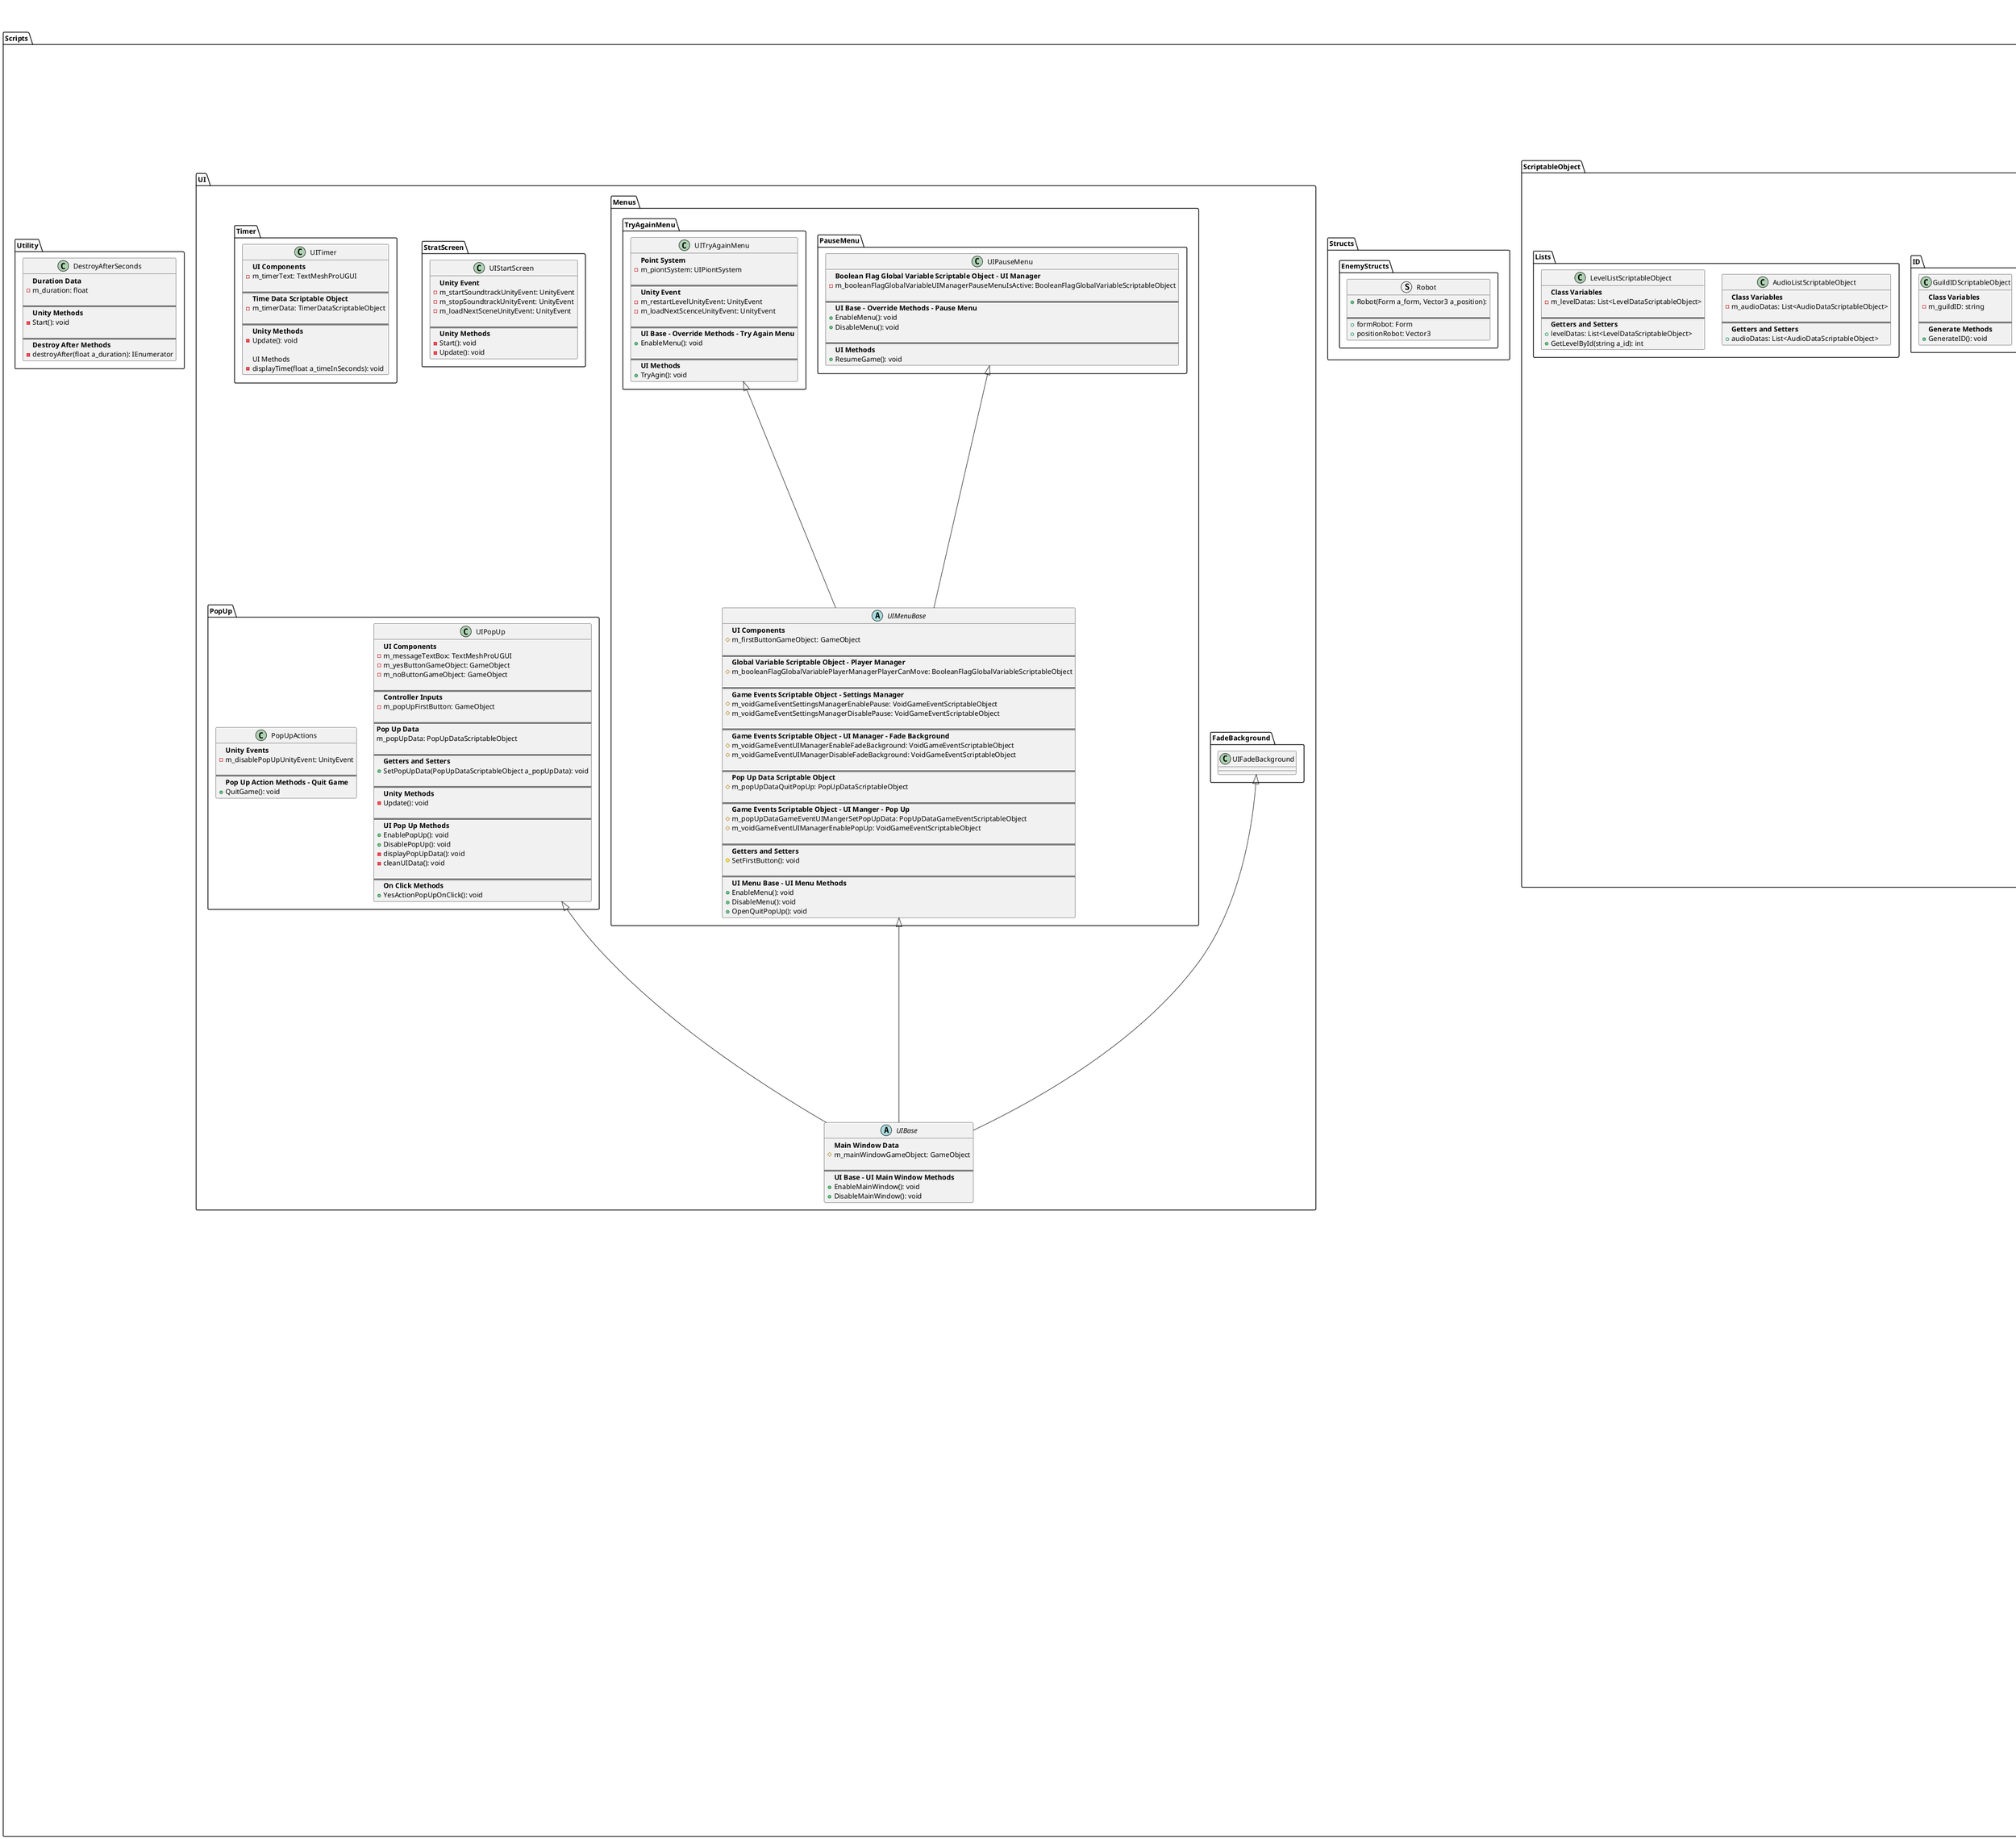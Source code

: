 @startuml Class Diagram Mark 1
title Endobiotic UML Class Digram - Mark 1\n<color:Gray>Monstrous | Endobiotic | 04/1/2023</color>

package Scripts <<Folder>> 
{
    package Animations <<Folder>> 
    {
        abstract Class BaseControllerAnimations 
        {
            <b>Animations Status - Idle
            #m_IDLE_DOWN: string
            #m_IDLE_UP: string
            #m_IDLE_LEFT: string
            #m_IDLE_RIGHT: string
            
            <b>Animations Status - Walk
            #m_WALK_DOWN: string
            #m_WALK_UP: string
            #m_WALK_LEFT: string
            #m_WALK_RIGHT: string
            
            <b>Components
            #m_animator: Animator
           
            <b>Animations
            #m_currentAnimation: string
            #m_LastMoveDir: MoveDirection
            #m_turnThresholdMoveY: float

            ===
            <b>Getters and Setters
            +Animator: Animator 

            ===
            <b>Mini Animation Manager
            #ChangeAnimationState(string a_newAnimation): void
            ===
            <b>Animations Methods
            +CallMovementAnimation(Vector2 a_movement): void
            -idleAnimation(): void
            -moveAnimations(Vector2 a_movement): void
        }
    } 

    package Character <<Folder>> 
    {
        CharacterDeathController <|-- BaseControllerAnimations
        PlayerControllerAnimations <|-- BaseControllerAnimations

        class CharacterDeathController 
        {
            <b>Player Death animation
            -m_DEATH

            ====
            <b>Unity Methods
            +Start: void
            
            ====
            <b>Death Animations
            +Die: void

        }

        class CharacterFormsController 
        {
            <b>Player Forms (Game Objects)
            -m_formObjects: List<GameObject>

            ===
            <b>Components
            +m_controllerAnimations: BaseControllerAnimations

            ===
            Player Current form
            -m_currform: Form

            ===
            <b>Getters annd Setters
            +currForm: Form

            ===
            <b>Unity Methods
            -Awake(): void

            ===
            <b>Character Form Methods
            +ChangeForm(Form a_newForm): void
            -Init: void

        }

        class CharacterInteractionController 
        {
            <b>Prefabs
            -m_deathPrefab: GameObject

            ===
            <b>Special Effects
            -m_riseAgainParticles: ParticleSystem

            ===
            <b>Sounds
            -m_soundEffectUnityEvent: UnityEvent

            ====
            <b>Invulnerable Timer - Serialize Fields
            -m_invulnerableTimeSF: float

            ===
            <b>Tags Scriptable Object
            -m_tagDataEnemy: TagDataScriptableObject
            -m_tagDataInteractable: TagDataScriptableObject

            ===
            <b>Boolean Flag Scriptable Object - Player Manager
            -m_booleanFlagGlobalVariablePlayerCanMove: BooleanFlagGlobalVariableScriptableObject

            ===
            <b>Components
            -m_characterFormsController: CharacterFormsController
            -m_characterItemHolder: CharacterItemHolder

            ===
            <b>Current Intractable
            -m_currentlyInteractable: List<Interactable> 

            ===
            Invulnerable Timer - Non-Serialize Fields
            -m_invulnerableTimer:float

            ===
            <b>Unity Methods
            -Awake(): void
            -Start(): void
            -OnCollisionEnter2D(Collision2D a_collision2D): void
            -OnTriggerEnter2D(Collider2D a_collider2D): void
            -OnTriggerExit2D(Collider2D a_collider2D): void

            ===
            <b>Character Interaction Methods
            +Interact(): void
            -addIntractable(Collider2D a_collider2D): void
            -removeIntractable(Collider2D a_collider2D): void
            -respawnCrab(): void
            -respawnAsNewForm(Form a_newForm, Vector3 a_position): void
            -respawnCharacter(Collision2D a_collision2D): void
            -waitWhileDead(float a_duration): void
        }

        class CharacterItemHolder
        {
            <b>Sprite
            -m_itemSpriteRenderer: SpriteRenderer

            ===
            <b>Intractable
            -m_currentPickupObject: EffectPickupItem

            ===
            <b>Unity Methods
            Start(): void

            ===
            <b>Item Holder Methods
            +AddItem(EffectPickupItem a_pickupItem, Sprite a_itemSprite): void
            +DropItem(): void
            +UseItem(): void
        }

        class DestroyerFormAttack 
        {
            <b>Components
            -m_playerControllerAnimations: PlayerControllerAnimations

            ===
            <b>Unity Methods
            -Update():void

        }

        class PlayerController 
        {
            <b>Components (Reference by Unity)
            -m_playerAnimation: PlayerControllerAnimations

            ===
            <b>Global Scriptable Object Variable
            -m_booleanFlagGlobalVariablePlayerCanMove: BooleanFlagGlobalVariableScriptableObject

            ===
            <b>Move
            -m_moveSpeed: float
            -m_movement: Vector2

            ===
            <b>Components (Initializes in Awake)
            -m_rigidBody2D: Rigidbody2D
            -m_characterInteractionController: CharacterInteractionController

            ===
            <b>Unity Methods
            -Awake(): void
            -Update(): void
            -FixedUpdate(): void

            ===
            <b>Player Controller Methods
            -inputs(): void
            -move(): void
            -interact(): void
        }

        class PlayerControllerAnimations
        {
            <b>Animation States - Destroyer
            -m_DEST_ATK_DOWN: string
            -m_DEST_ATK_UP: string
            -m_DEST_ATK_LEFT: string
            -m_DEST_ATK_RIGHT: string

            ===
            <b>Animation States - Magnetic
            -m_MAGNET_PULL_DOWN: string
            -m_MAGNET_PULL_UP: string
            -m_MAGNET_PULL_LEFT: string
            -m_MAGNET_PULL_RIGHT: string

            ===
            <b>Delay or Timer
            -m_requiredTime: float

            ===
            <b>Base Controller Animations Override Methods - Player Controller Animations
            #ChangeAnimationState(string newAnimation): void

            ===
            <b>Unity Methods
            -Start(): void

            ===
            <b>Animation Methods
            +DestroyerAttack(): void
            +void MagnetPull(): void
        }

        class PlayerControllerUI 
        {
            <b>Boolean Flag Global Variable Scriptable Object - UI Manager
            -m_booleanFlagGlobalVariableUIManagerPauseMenuIsActive: BooleanFlagGlobalVariableScriptableObject
            
            ===
            <b>Unity Events
            -m_enablePauseMneuUnityEevnt: UnityEvent
            -m_disablePauseMneuUnityEevnt: UnityEvent

            ===
            <b>Unity Methods
            +Update(): void
        }

    }

    package Cutscenes <<Folder>> 
    {
        class RebirthCutscene 
        {
            <b>Special Effect
            -m_rebirthParticles: ParticleSystem

            ===
            <b>Boolean Flag Scriptable Object - Player Manager
            -m_booleanFlagGlobalVariablePlayerCanMove: BooleanFlagGlobalVariableScriptableObject

            ===
            <b>Unity Methods
            -Start(): void

            ===
            Cutscene Methods
            -playRebirthCutscene(): IEnumerator
        }
    }

    package Enemy <<Folder>> 
    {
         EnemyControllerAnimations <|-- BaseControllerAnimations

        class EnemyController 
        {
            <b>Form
            -m_intialForm: Form

            ===
            <b>AI
            -m_moveSpeed: float
            -m_aggroRadius: float

            ===
            <b>Tag Scriptable Object
            -m_tagDataPlayer: TagDataScriptableObject

            ===
            <b>Attack
            -m_isAttacking: bool 

            ===
            <b>Target
            -m_target: Transform
            -m_characterFormController: CharacterFormsController

            ===
            <b>Movement
            -m_rigidbody2D: Rigidbody2D
            -m_preferredPosition:

            ===
            <b>Getters and Setters
            +form: Form
            setBehaviour(GameObject a_target): void

            ===
            <b>Find Methods
            FFindTargetsInRange(float a_range): void

            ===
            <b>Unity Methods
            -Awake(): void
            -Start(): void
            -Update(): void

            ===
            <b>AI Methods
            +UpdatePreferredPosition(Vector3 a_position): void
            -move(): void
            -intelligence(float a_range, float a_updateSpeed): void
        }

        class EnemyControllerAnimations 
        {
            <b>Movements
            -m_previousPosition: Vector3

            ===
            <b>Unity Methods
            -Start(): void
            -Update(): void

            ===
            <b>Animations Methods
            -movementDetection(): void
        }

        class EnemyInteraction 
        {
            <b>Components
            -m_enemyControllerAnimations: EnemyControllerAnimations
            -m_characterFormsController: CharacterFormsController

            ===
            <b>Unity Events
            -m_deathEvent: UnityEvent<GameObject>

            ===
            <b>Getters and Setters
            +deathEvent: UnityEvent<GameObject>

            ===
            <b>Unity Methods
            -Awake(): void

            ===
            <b>AI Interaction Methods
            +KillEnemy(): void
            +DestroyEnemy(): void
        }

       class EnemySpawner 
       {
            <b>Form Prefab
            -m_manipulatorPrefab: GameObject
            -m_transportPrefab: GameObject
            -m_magneticPrefab: GameObject
            -m_electricPrefab: GameObject
            -m_destroyerPrefab: GameObject
            -m_batteryPrefab: GameObject
            -m_crabPrefab: GameObject

            ===
            <b>Spawner Data
            -m_spawnInterval: float
            -m_spawnDistanceX: float
            -m_spawnDistanceY: float

            ===
            <b>Robots List
            -m_userSpawnedRobots: List<GameObject>

            ===
            <b>Sound Unity Event
            -m_soundEffectUnityEvent: UnityEvent

            ===
            <b>Prefabs
            -m_enemyFormList: List<GameObject>

            ===
            <b>Robots List Dictionary
            -m_trackedRobots: Dictionary<GameObject, robot>

            ===
            <b>Unity Methods
            -Start(): void

            ===
            AI Methods
            +UpdateCurrentRobotsList(GameObject caller): void
            -initialize(): void
            -loadRobotList(): void
            -spawnRobot(): void
            -loadUserSpawnedRobots(): void
       }
    }

    package Enums <<Folder>>
    {
        package CharacterEnums <<Folder>>
        {
            enum Form 
            {
                +Manipulator
                +Transport
                +Magnetic
                +Electronic
                +Destroyer
                +Battery
                +Crab
            }
        }
        
        package GameManagerEnums <<Folder>> 
        {
            package TimerManagerEnums <<Folder>> 
            {
                enum TimerMode
                {
                    +CountUp
                    +CountDown
                }
            }
        }

        package InteractableEnums <<Folder>>
        {
            enum InteractableOjbects 
            {
                +Pit
            }
        }

        package MovementEnums <<Folder>>
        {
            enum MoveDirection 
            {
                +Down
                +Up
                +Left
                +Right
            }
        }
    }

    package GameManager <<Folder>>
    {
        class AudioGameManager 
        {
            <b>Audio List
            -m_audioListSoundEffects: AudioListScriptableObject
            -m_audioListSoundtracks: AudioListScriptableObject

            ===
            <b>Game Objects
            -m_soundEffectsGameObject: GameObject
            -m_soundtrackGameObject: GameObject

            ===
            <b>Getters and Setters
            -setAudioScource(AudioDataScriptableObject a_audioData): void

            ===
            <b>Initialize Methods
            -intializeGameObject(AudioDataScriptableObject a_audioData, GameObject a_parentGameObject): void
            -intializeGameObjects(AudioListScriptableObject a_audioList, GameObject a_parentGameObject): void

            ===
            <b>Audio Game Events
            +PlaySound(AudioDataScriptableObject a_audioData): void
            +PlayRandomSound(AudioListScriptableObject a_audioList): void
            +StopSound(AudioDataScriptableObject a_audioData): void
            +DisableLoop(AudioDataScriptableObject a_audioData): void
            +EnableLoop(AudioDataScriptableObject a_audioData): void

            ===
            <b>Unity Methods
            -Awake(): void
        }

        class LevelLoaderAsyncGameManager 
        {
            <b>Async Operation
            -scenesLoading: List<AsyncOperation>

            ===
            <b>Level Loader Game Events
            +LoadNextScene(LevelDataScriptableObject levelData): void

            ===
            <b>Level Load Methods
            -getScenceLoadProgress(): IEnumerator
        }

        class LevelResetGameManager 
        {
            <b>Data Containers - Scriptable Object
            -m_pointList: PointList
            -m_timerData: TimerDataScriptableObject

            ===
            <b>Level Reset Game Events
            +RestartLevel(): void
        }

        class SettingsGameManager 
        {
            <b>Pause Data
            -m_gameIsPause: bool

            ===
            <b>FPS Data
            -m_lockFps: int
            -m_fps: int

            ===
            <b>Getters and Setters
            -setFPS(int a_fps): void
            -disableVsync(): void

            ===
            <b>Settings Game Events
            +EnablePause(): void
            +DisablePause(): void

            ===
            <b>Unity Methods
            -Start(): void
        }

        class StartLevelGameManager
        {
            <b>Unity Event
            -m_startTimerUnityEvent: UnityEvent
            -m_soundEffectUnityEvent: UnityEvent

            ===
            <b>Unity Methods
            -Start(): void

            ===
            <b>Start Level Methods
            -startLevel(): void
        }

        class TimerManager 
        {
            <b>Time Data
            -m_timerData: TimerDataScriptableObject

            ===
            <b>Timer Game Events
            +SetUpTimer(TimerDataScriptableObject a_timerData): void
            +EnableTime(TimerDataScriptableObject a_timerData): void

            ===
            Timer Mode Methods
            -UpdateTimer(TimerDataScriptableObject a_timerData): void
            -countUpTimer(TimerDataScriptableObject a_timerData): void
            -countDownTimer(TimerDataScriptableObject a_timerData): void

            ===
            <b>Unity Methods
            -Update(): void
        }
    }

    package Interfaces <<Folder>>
    {
        package InteractableInterfaces <<Folder>>
        {
            interface IPrerequisite 
            {
                <b>Interface Methods
                +IsComplete(): void
                ---
            }
        }
    }

    package Interactables <<Folder>> 
    {
        Interactable <|-- IPrerequisite

        class EffectAudioManagerGameEvent
        {
            <b>Audio Data
            -m_audioData: AudioDataScriptableObject
            -m_audioList: AudioListScriptableObject

            ===
            <b>Game Event Scriptable Objects - Audio Manager
            -m_audioManagerGameEventPlaySound: AudioDataGameEventScriptableObject
            -m_audioManagerGameEventPlayRandomSound: AudioDataGameEventScriptableObject
            -m_audioManagerGameEventStopSound: AudioDataGameEventScriptableObject
            -m_audioManagerGameEventEnableLoop: AudioDataGameEventScriptableObject
            -m_audioManagerGameEventDisableLoop: AudioDataGameEventScriptableObject

            ===
            <b>Call Audio Manager Game Events
            +PlaySound(): void
            +PlayRandomSound(): void
            +StopSound(): void
            +EnableLoop(): void
            +DisableLoop(): void
        }

        class EffectChangeSprite 
        {
            <b>Sprites
            -m_defaultState: Sprite
            -m_newState: Sprite

            ===
            <b>Components
            -m_spriteRenderer: SpriteRenderer

            ===
            <b>Unity Methods
            -Awake(): void
            -Start(): void

            ====
            <b>Sprite Changes Methods
            +ChangeSprite(): void
        }

        class EffectDisableCollider 
        {
            <b>Delay
            -m_delay: float

            ===
            <b>Collier 2D
            -m_collider: Collider2D

            ===
            <b>Disable Collier Methods
            +DisableCollider(): void
            -disableColliderAfterDelay(): void
        }

        class EffectDisableObject 
        {
            <b>Disable Game Object Methods
            +DisableObject(): void
        }

        class EffectPickupItem 
        {
            <b>Tag Scriptable Object
            -m_tagDataPlayer: TagDataScriptableObject

            ===
            <b>Components
            -m_spriteRenderer: SpriteRenderer
            -m_interactable: Interactable
            -m_characterItemHolder: CharacterItemHolder

            ===
            <b>Unity Methods
            -Awake(): void

            ===
            <b>Items Methods
            +PickupItem(): void
            +ReturnItem(): void
        }

        class EffectPlayAnimation 
        {
            <b>Animation States
            -m_animationName: string

            ===
            <b>Animation Methods
            +PlayAnimation(): void
        }

        class EffectSpawnObject
        {
            <b>Components
            -m_objectPrefab: GameObject
            -m_locationOffset: Vector3

            ===
            <b>Spawn Object Methods
            +SpawnObject(): void
        }

        class EffectUseItem 
        {
            <b>Tag Scriptabe Object
            -m_tagDataPlayer: TagDataScriptableObject

            ===
            <b>Item Methods
            +UseItem(): void
        }
        
        class Interactable 
        {
            <b>Required Form
            -m_requiredForm: Form

            ===
            <b>Unity Events
            -m_onActivated: UnityEvent

            ===
            <b>Lists
            -m_prerequisites: List<Interactable>

            ===
            <b>Intractable
            -m_isInteractable: bool
            -m_hasInteracted: bool
            -m_interactableSpriteController: InteractableSpriteController

            ===
            <b>Getters and Setters
            +SetPrerequisiteComplete(): void
            -checkSetActive(): void

            ===
            <b>Interface Methods
            +IsComplete(): void 

            ===
            <b>Unity Methods
            -Awake(): void
            -Start(): void


            ===
            <b>Intractable Methods
            +Interact(Form a_currForm): void
            +Reenable(): void
            +updateSprite(): void
            +checkIfPrerequisitesMet(): void
            +subscribeToPrerequisites(): void
        }

        class InteractableSpriteController
        {
            <b>Intractable Boolean Flag for Sprite
            -m_useInteractableSpriteController: bool

            ===
            <b>Intractable Sprite
            -m_nonInteractableSprite: Sprite
            -m_isInteractableSprite: Sprite
            -m_hasInteractedSprite: Sprite

            ===
            <b>Components
            -m_spriteRenderer: SpriteRenderer

            ===
            <b>Unity Methods
            -Awake(): void
            -Start(): void

            ===
            <b>Sprite Methods
            +ChangeSprite(bool a_isActive, bool a_hasActivated): void

            ===
            Animation Methods
            -disableAnimatorIfNeeded(): void
        }

        class UITryAgainMenuOpenTrigger 
        {
            <b>Unity Events
            -m_enbaleTryAgainMenuUjnityEvent: UnityEvent

            ===
            <b>Unity Methods
            -OnTriggerEnter2D(Collider2D a_collision): void
        }
    }

    package PhysicsInteractions <<Folder>>
    {
        class PushableObject
        {
            <b>Form
            -m_requiredForm: Form
            
            ===
            <b>Intractable
            -m_objectType: InteractableOjbects 

            ===
            <b>Pit Trap Data
            -m_destroyOnceUsed: bool

            ===
            <b>Unity Events
            -m_soundEffectUnityEvent: UnityEvent

            ===
            <b>Unity Methods
            -Awake(): void
            -OnCollisionEnter2D(Collision2D a_collision): void
        }

        class TrapObject 
        {
            <b>Intractable
            -m_objectType: InteractableOjbects

            ===
            <b>Sprite
            -m_hasActivatedSprite: Sprite

            ===
            <b>Unity Events
            -m_addPointUnityEvent: UnityEvent

            ===
            <b>Sprite - Non-Serialize Field
            -m_spriteRenderer: SpriteRenderer

            ===
            <b>Trap
            m_trapCollider: Collider2D

            ===
            <b>Unity Methods 
            -Awake(): void

            ===
            <b>Intractable Methods
            +Interact(): void
            +GetObjectType(): InteractableOjbects
        }
    }

    package ScriptableObject <<Folder>> 
    {
        package DataContainers <<Folder>> 
        {
            class AudioDataScriptableObject 
            {
                <b>Class Variable
                -m_clip: AudioClip
                -m_audioGameObjectName: string
                -m_volume: float
                -m_pitch: float
                -m_loop: bold
                -m_playOnAwake: bool
                -m_source: AudioSource

                ===
                <b>Getters and Setters
                +clip: AudioClip
                +audioGameObjectName: string
                +volume: float
                +pitch: float
                +loop: bold
                +playOnAwake: bool
                +source: AudioSource

                ===
                <b>Unity Methods
                -OnEnable(): void
            }

            class LevelDataScriptableObject 
            {
                <b>Class Variables
                -m_levelID: string
                -m_levelName: string
                -m_buildIndex: int
                -m_unlockLevel: bool

                ===
                <b>Getters and Setters
                +levelID: string
                +levelName: string
                +buildIndex: int
                +unlockLevel: bool
            }

            class PopUpDataScriptableObject 
            {
                <b>Class Variables 
                -m_message: string
                -m_isConfirm: bool
                -m_isReadyToClose: bool
                -m_popUpActionUnityEvent: UnityEvent

                ===
                <b>Getters and Setters 
                +message: string
                +isConfirm: bool
                +isReadyToClose: bool
                +popUpActionUnityEvent: UnityEvent
            }

            class TimerDataScriptableObject 
            {
                <b>Class Variables
                -m_timeInSeconds: float
                -m_timerMode: TimerMode
                -m_startTimeInSeconds: float
                -m_startTimer: bool
                -m_UpdateUI: bool

                ===
                <b>Getters and Setters
                +timeInSeconds: float
                +timerMode: TimerMode
                +startTimeInSeconds: float
                +startTimer: bool
                +UpdateUI: bool

                ===
                <b>Reset Data Methods
                +Reset(): void

                ===
                <b>Unity Methods
                -OnEnable(): void
            }
        }

        package GlobalVariables <<Folder>>
        {
            class BooleanFlagGlobalVariableScriptableObject 
            {
                <b>Class Variables
                -m_booleanFlag: bool 

                ===
                <b>Getters and Setters
                +booleanFlag: bool 
                +EnableBoolFlag(): void
                +DisableBooleanFlag(): void
            }
        }

        package ID <<Folder>> 
        {
            class GuildIDScriptableObject 
            {
                <b>Class Variables
                -m_guildID: string

                ===
                <b>Generate Methods
                +GenerateID(): void
            }
        }

        package Lists <<Folder>> 
        {
            class AudioListScriptableObject
            {
                <b>Class Variables
                -m_audioDatas: List<AudioDataScriptableObject>

                ===
                <b>Getters and Setters
                +audioDatas: List<AudioDataScriptableObject>
            }

            class LevelListScriptableObject 
            {
                <b>Class Variables
                -m_levelDatas: List<LevelDataScriptableObject>

                ===
                <b>Getters and Setters
                +levelDatas: List<LevelDataScriptableObject>
                +GetLevelById(string a_id): int
            }
        }
    } 

    package Structs <<Folder>>
    {
        package EnemyStructs <<Folder>>
        {
            struct Robot 
            {
                +Robot(Form a_form, Vector3 a_position):

                ===
                +formRobot: Form
                +positionRobot: Vector3
            }
        }
    }

    package UI <<Folder>>
    {
        abstract class UIBase 
        {
            <b>Main Window Data
            #m_mainWindowGameObject: GameObject

            ===
            <b>UI Base - UI Main Window Methods
            +EnableMainWindow(): void
            +DisableMainWindow(): void
        }

        package FadeBackground <<Folder>> 
        {
            UIFadeBackground <|-- UIBase

            class UIFadeBackground 
            {

            }
        }

        package Menus <<Folder>> 
        {
             UIMenuBase <|-- UIBase

            package PauseMenu <<Folder>>
            {
                UIPauseMenu <|-- UIMenuBase

                class UIPauseMenu 
                {
                    <b>Boolean Flag Global Variable Scriptable Object - UI Manager
                    -m_booleanFlagGlobalVariableUIManagerPauseMenuIsActive: BooleanFlagGlobalVariableScriptableObject

                    ===
                    <b>UI Base - Override Methods - Pause Menu
                    +EnableMenu(): void
                    +DisableMenu(): void

                    ===
                    <b>UI Methods
                    +ResumeGame(): void
                }
            }

            package TryAgainMenu <<Folder>> 
            {
                UITryAgainMenu <|-- UIMenuBase

                class UITryAgainMenu 
                {
                    <b>Point System
                    -m_piontSystem: UIPiontSystem

                    ===
                    <b>Unity Event
                    -m_restartLevelUnityEvent: UnityEvent
                    -m_loadNextScenceUnityEvent: UnityEvent

                    ===
                    <b>UI Base - Override Methods - Try Again Menu
                    +EnableMenu(): void

                    ===
                    <b>UI Methods
                    +TryAgin(): void
                }
                
            }

            abstract class UIMenuBase 
            {
                <b>UI Components
                #m_firstButtonGameObject: GameObject

                ===
                <b>Global Variable Scriptable Object - Player Manager
                #m_booleanFlagGlobalVariablePlayerManagerPlayerCanMove: BooleanFlagGlobalVariableScriptableObject

                ===
                <b>Game Events Scriptable Object - Settings Manager
                #m_voidGameEventSettingsManagerEnablePause: VoidGameEventScriptableObject
                #m_voidGameEventSettingsManagerDisablePause: VoidGameEventScriptableObject

                ===
                <b>Game Events Scriptable Object - UI Manager - Fade Background
                #m_voidGameEventUIManagerEnableFadeBackground: VoidGameEventScriptableObject
                #m_voidGameEventUIManagerDisableFadeBackground: VoidGameEventScriptableObject

                ===
                <b>Pop Up Data Scriptable Object
                #m_popUpDataQuitPopUp: PopUpDataScriptableObject

                ===
                <b>Game Events Scriptable Object - UI Manger - Pop Up
                #m_popUpDataGameEventUIMangerSetPopUpData: PopUpDataGameEventScriptableObject
                #m_voidGameEventUIManagerEnablePopUp: VoidGameEventScriptableObject

                ===
                <b>Getters and Setters
                #SetFirstButton(): void

                ===
                <b>UI Menu Base - UI Menu Methods 
                +EnableMenu(): void
                +DisableMenu(): void
                +OpenQuitPopUp(): void
            }
        }

        package PopUp <<Folder>> 
        {
              UIPopUp <|-- UIBase

            class PopUpActions 
            {
                <b>Unity Events
                -m_disablePopUpUnityEvent: UnityEvent

                ===
                <b>Pop Up Action Methods - Quit Game
                +QuitGame(): void
            }

            class UIPopUp
            {
                <b>UI Components
                -m_messageTextBox: TextMeshProUGUI
                -m_yesButtonGameObject: GameObject
                -m_noButtonGameObject: GameObject

                ===
                <b>Controller Inputs
                -m_popUpFirstButton: GameObject

                ===
                <b>Pop Up Data
                m_popUpData: PopUpDataScriptableObject

                ===
                <b>Getters and Setters
                +SetPopUpData(PopUpDataScriptableObject a_popUpData): void

                ===
                <b>Unity Methods
                -Update(): void

                ===
                <b>UI Pop Up Methods
                +EnablePopUp(): void
                +DisablePopUp(): void
                -displayPopUpData(): void
                -cleanUIData(): void

                ===
                <b>On Click Methods 
                +YesActionPopUpOnClick(): void
            }
        }

        package StratScreen <<Folder>> 
        {
            class UIStartScreen 
            {
                <b>Unity Event
                -m_startSoundtrackUnityEvent: UnityEvent
                -m_stopSoundtrackUnityEvent: UnityEvent
                -m_loadNextSceneUnityEvent: UnityEvent

                ===
                <b>Unity Methods
                -Start(): void
                -Update(): void
            }
        }

        package Timer <<Folder>> 
        {
            class UITimer 
            {
                <b>UI Components
                -m_timerText: TextMeshProUGUI
                
                ===
                <b>Time Data Scriptable Object
                -m_timerData: TimerDataScriptableObject

                ===
                <b>Unity Methods
                -Update(): void

                UI Methods
                -displayTime(float a_timeInSeconds): void
            }
        }
    }

    package Utility <<Folder>> 
    {
        class DestroyAfterSeconds 
        {
            <b>Duration Data
            -m_duration: float

            ===
            <b>Unity Methods
            -Start(): void

            ===
            <b>Destroy After Methods
            -destroyAfter(float a_duration): IEnumerator
        }
    }
}

@enduml